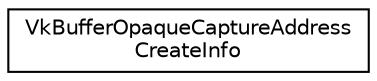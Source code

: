 digraph "Graphical Class Hierarchy"
{
 // LATEX_PDF_SIZE
  edge [fontname="Helvetica",fontsize="10",labelfontname="Helvetica",labelfontsize="10"];
  node [fontname="Helvetica",fontsize="10",shape=record];
  rankdir="LR";
  Node0 [label="VkBufferOpaqueCaptureAddress\lCreateInfo",height=0.2,width=0.4,color="black", fillcolor="white", style="filled",URL="$structVkBufferOpaqueCaptureAddressCreateInfo.html",tooltip=" "];
}
